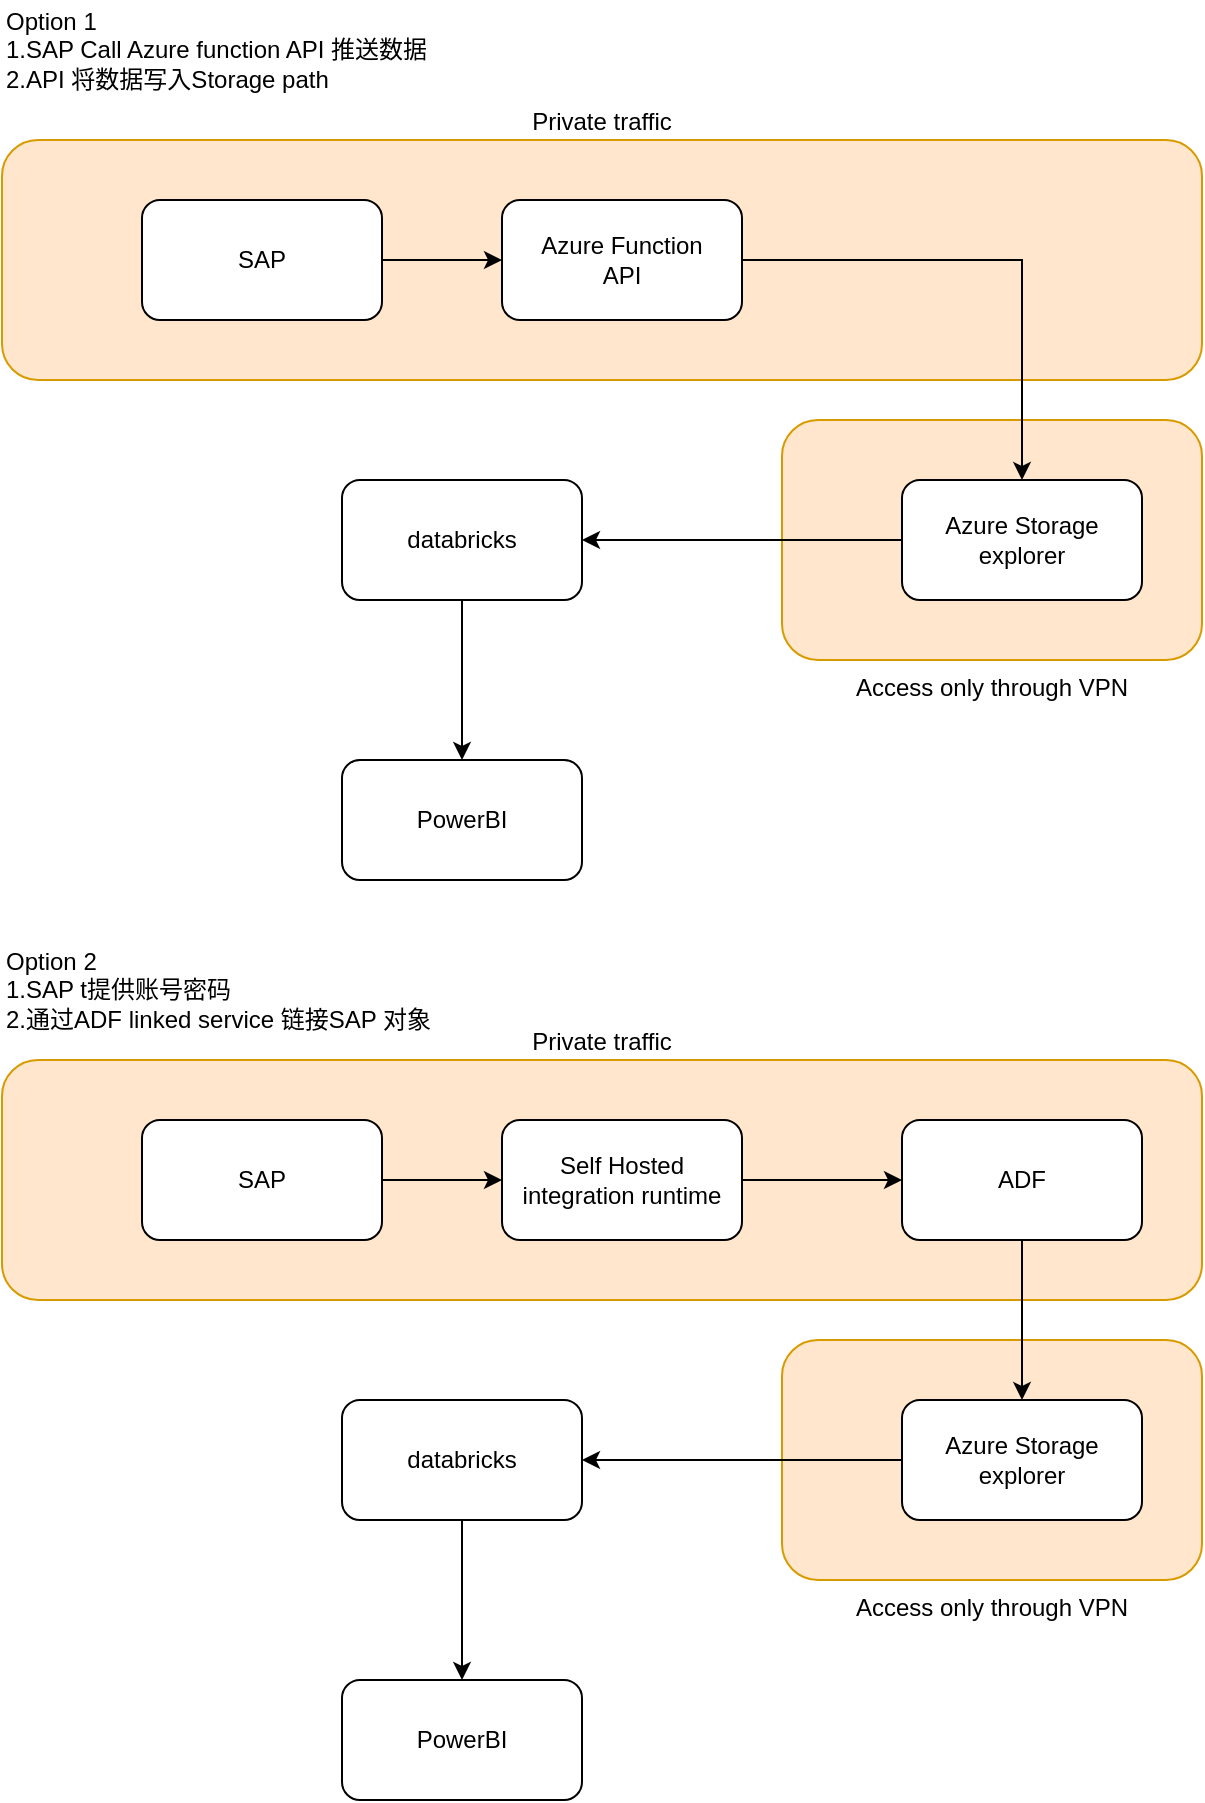 <mxfile version="25.0.3">
  <diagram name="Page-1" id="_Qr8ANrUyy9SPDQOTwbb">
    <mxGraphModel dx="794" dy="412" grid="1" gridSize="10" guides="1" tooltips="1" connect="1" arrows="1" fold="1" page="1" pageScale="1" pageWidth="850" pageHeight="1100" math="0" shadow="0">
      <root>
        <mxCell id="0" />
        <mxCell id="1" parent="0" />
        <mxCell id="YWzD88bS2JCRsto6Qnlj-1" value="Access only through VPN" style="rounded=1;whiteSpace=wrap;html=1;labelPosition=center;verticalLabelPosition=bottom;align=center;verticalAlign=top;fillColor=#ffe6cc;strokeColor=#d79b00;" vertex="1" parent="1">
          <mxGeometry x="480" y="350" width="210" height="120" as="geometry" />
        </mxCell>
        <mxCell id="YWzD88bS2JCRsto6Qnlj-2" value="Private traffic" style="rounded=1;whiteSpace=wrap;html=1;labelPosition=center;verticalLabelPosition=top;align=center;verticalAlign=bottom;fillColor=#ffe6cc;strokeColor=#d79b00;" vertex="1" parent="1">
          <mxGeometry x="90" y="210" width="600" height="120" as="geometry" />
        </mxCell>
        <mxCell id="YWzD88bS2JCRsto6Qnlj-3" value="" style="edgeStyle=orthogonalEdgeStyle;rounded=0;orthogonalLoop=1;jettySize=auto;html=1;" edge="1" parent="1" source="YWzD88bS2JCRsto6Qnlj-4" target="YWzD88bS2JCRsto6Qnlj-6">
          <mxGeometry relative="1" as="geometry" />
        </mxCell>
        <mxCell id="YWzD88bS2JCRsto6Qnlj-4" value="SAP" style="rounded=1;whiteSpace=wrap;html=1;" vertex="1" parent="1">
          <mxGeometry x="160" y="240" width="120" height="60" as="geometry" />
        </mxCell>
        <mxCell id="YWzD88bS2JCRsto6Qnlj-5" value="" style="edgeStyle=orthogonalEdgeStyle;rounded=0;orthogonalLoop=1;jettySize=auto;html=1;" edge="1" parent="1" source="YWzD88bS2JCRsto6Qnlj-6" target="YWzD88bS2JCRsto6Qnlj-10">
          <mxGeometry relative="1" as="geometry">
            <mxPoint x="540" y="270" as="targetPoint" />
          </mxGeometry>
        </mxCell>
        <mxCell id="YWzD88bS2JCRsto6Qnlj-6" value="Azure Function&lt;div&gt;API&lt;/div&gt;" style="rounded=1;whiteSpace=wrap;html=1;" vertex="1" parent="1">
          <mxGeometry x="340" y="240" width="120" height="60" as="geometry" />
        </mxCell>
        <mxCell id="YWzD88bS2JCRsto6Qnlj-9" value="" style="edgeStyle=orthogonalEdgeStyle;rounded=0;orthogonalLoop=1;jettySize=auto;html=1;" edge="1" parent="1" source="YWzD88bS2JCRsto6Qnlj-10" target="YWzD88bS2JCRsto6Qnlj-12">
          <mxGeometry relative="1" as="geometry" />
        </mxCell>
        <mxCell id="YWzD88bS2JCRsto6Qnlj-10" value="Azure Storage explorer" style="whiteSpace=wrap;html=1;rounded=1;" vertex="1" parent="1">
          <mxGeometry x="540" y="380" width="120" height="60" as="geometry" />
        </mxCell>
        <mxCell id="YWzD88bS2JCRsto6Qnlj-11" value="" style="edgeStyle=orthogonalEdgeStyle;rounded=0;orthogonalLoop=1;jettySize=auto;html=1;" edge="1" parent="1" source="YWzD88bS2JCRsto6Qnlj-12" target="YWzD88bS2JCRsto6Qnlj-13">
          <mxGeometry relative="1" as="geometry" />
        </mxCell>
        <mxCell id="YWzD88bS2JCRsto6Qnlj-12" value="databricks" style="whiteSpace=wrap;html=1;rounded=1;" vertex="1" parent="1">
          <mxGeometry x="260" y="380" width="120" height="60" as="geometry" />
        </mxCell>
        <mxCell id="YWzD88bS2JCRsto6Qnlj-13" value="PowerBI" style="whiteSpace=wrap;html=1;rounded=1;" vertex="1" parent="1">
          <mxGeometry x="260" y="520" width="120" height="60" as="geometry" />
        </mxCell>
        <mxCell id="YWzD88bS2JCRsto6Qnlj-16" value="Option 1&lt;div&gt;1.SAP Call Azure function API 推送数据&lt;/div&gt;&lt;div&gt;2.API 将数据写入Storage path&lt;/div&gt;" style="text;html=1;align=left;verticalAlign=middle;whiteSpace=wrap;rounded=0;" vertex="1" parent="1">
          <mxGeometry x="90" y="140" width="260" height="50" as="geometry" />
        </mxCell>
        <mxCell id="YWzD88bS2JCRsto6Qnlj-17" value="Access only through VPN" style="rounded=1;whiteSpace=wrap;html=1;labelPosition=center;verticalLabelPosition=bottom;align=center;verticalAlign=top;fillColor=#ffe6cc;strokeColor=#d79b00;" vertex="1" parent="1">
          <mxGeometry x="480" y="810" width="210" height="120" as="geometry" />
        </mxCell>
        <mxCell id="YWzD88bS2JCRsto6Qnlj-18" value="Private traffic" style="rounded=1;whiteSpace=wrap;html=1;labelPosition=center;verticalLabelPosition=top;align=center;verticalAlign=bottom;fillColor=#ffe6cc;strokeColor=#d79b00;" vertex="1" parent="1">
          <mxGeometry x="90" y="670" width="600" height="120" as="geometry" />
        </mxCell>
        <mxCell id="YWzD88bS2JCRsto6Qnlj-19" value="" style="edgeStyle=orthogonalEdgeStyle;rounded=0;orthogonalLoop=1;jettySize=auto;html=1;" edge="1" parent="1" source="YWzD88bS2JCRsto6Qnlj-20" target="YWzD88bS2JCRsto6Qnlj-22">
          <mxGeometry relative="1" as="geometry" />
        </mxCell>
        <mxCell id="YWzD88bS2JCRsto6Qnlj-20" value="SAP" style="rounded=1;whiteSpace=wrap;html=1;" vertex="1" parent="1">
          <mxGeometry x="160" y="700" width="120" height="60" as="geometry" />
        </mxCell>
        <mxCell id="YWzD88bS2JCRsto6Qnlj-21" value="" style="edgeStyle=orthogonalEdgeStyle;rounded=0;orthogonalLoop=1;jettySize=auto;html=1;entryX=0;entryY=0.5;entryDx=0;entryDy=0;" edge="1" parent="1" source="YWzD88bS2JCRsto6Qnlj-22" target="YWzD88bS2JCRsto6Qnlj-29">
          <mxGeometry relative="1" as="geometry">
            <mxPoint x="540" y="730" as="targetPoint" />
          </mxGeometry>
        </mxCell>
        <mxCell id="YWzD88bS2JCRsto6Qnlj-22" value="Self Hosted&lt;br&gt;integration runtime" style="rounded=1;whiteSpace=wrap;html=1;" vertex="1" parent="1">
          <mxGeometry x="340" y="700" width="120" height="60" as="geometry" />
        </mxCell>
        <mxCell id="YWzD88bS2JCRsto6Qnlj-23" value="" style="edgeStyle=orthogonalEdgeStyle;rounded=0;orthogonalLoop=1;jettySize=auto;html=1;" edge="1" parent="1" source="YWzD88bS2JCRsto6Qnlj-24" target="YWzD88bS2JCRsto6Qnlj-26">
          <mxGeometry relative="1" as="geometry" />
        </mxCell>
        <mxCell id="YWzD88bS2JCRsto6Qnlj-24" value="Azure Storage explorer" style="whiteSpace=wrap;html=1;rounded=1;" vertex="1" parent="1">
          <mxGeometry x="540" y="840" width="120" height="60" as="geometry" />
        </mxCell>
        <mxCell id="YWzD88bS2JCRsto6Qnlj-25" value="" style="edgeStyle=orthogonalEdgeStyle;rounded=0;orthogonalLoop=1;jettySize=auto;html=1;" edge="1" parent="1" source="YWzD88bS2JCRsto6Qnlj-26" target="YWzD88bS2JCRsto6Qnlj-27">
          <mxGeometry relative="1" as="geometry" />
        </mxCell>
        <mxCell id="YWzD88bS2JCRsto6Qnlj-26" value="databricks" style="whiteSpace=wrap;html=1;rounded=1;" vertex="1" parent="1">
          <mxGeometry x="260" y="840" width="120" height="60" as="geometry" />
        </mxCell>
        <mxCell id="YWzD88bS2JCRsto6Qnlj-27" value="PowerBI" style="whiteSpace=wrap;html=1;rounded=1;" vertex="1" parent="1">
          <mxGeometry x="260" y="980" width="120" height="60" as="geometry" />
        </mxCell>
        <mxCell id="YWzD88bS2JCRsto6Qnlj-28" value="Option 2&lt;br&gt;1.SAP t提供账号密码&lt;div&gt;2.通过ADF linked service 链接SAP 对象&amp;nbsp;&lt;/div&gt;" style="text;html=1;align=left;verticalAlign=middle;whiteSpace=wrap;rounded=0;" vertex="1" parent="1">
          <mxGeometry x="90" y="610" width="230" height="50" as="geometry" />
        </mxCell>
        <mxCell id="YWzD88bS2JCRsto6Qnlj-29" value="ADF" style="rounded=1;whiteSpace=wrap;html=1;" vertex="1" parent="1">
          <mxGeometry x="540" y="700" width="120" height="60" as="geometry" />
        </mxCell>
        <mxCell id="YWzD88bS2JCRsto6Qnlj-30" value="" style="edgeStyle=orthogonalEdgeStyle;rounded=0;orthogonalLoop=1;jettySize=auto;html=1;entryX=0.5;entryY=0;entryDx=0;entryDy=0;exitX=0.5;exitY=1;exitDx=0;exitDy=0;" edge="1" parent="1" source="YWzD88bS2JCRsto6Qnlj-29" target="YWzD88bS2JCRsto6Qnlj-24">
          <mxGeometry relative="1" as="geometry">
            <mxPoint x="550" y="740" as="targetPoint" />
            <mxPoint x="470" y="740" as="sourcePoint" />
          </mxGeometry>
        </mxCell>
      </root>
    </mxGraphModel>
  </diagram>
</mxfile>
